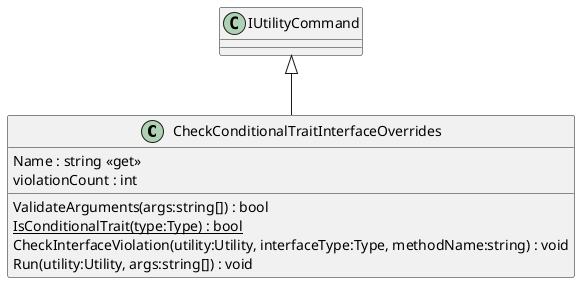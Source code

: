 @startuml
class CheckConditionalTraitInterfaceOverrides {
    Name : string <<get>>
    ValidateArguments(args:string[]) : bool
    violationCount : int
    {static} IsConditionalTrait(type:Type) : bool
    CheckInterfaceViolation(utility:Utility, interfaceType:Type, methodName:string) : void
    Run(utility:Utility, args:string[]) : void
}
IUtilityCommand <|-- CheckConditionalTraitInterfaceOverrides
@enduml
